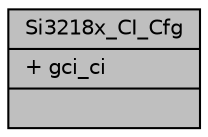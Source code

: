 digraph "Si3218x_CI_Cfg"
{
  edge [fontname="Helvetica",fontsize="10",labelfontname="Helvetica",labelfontsize="10"];
  node [fontname="Helvetica",fontsize="10",shape=record];
  Node1 [label="{Si3218x_CI_Cfg\n|+ gci_ci\l|}",height=0.2,width=0.4,color="black", fillcolor="grey75", style="filled", fontcolor="black"];
}
